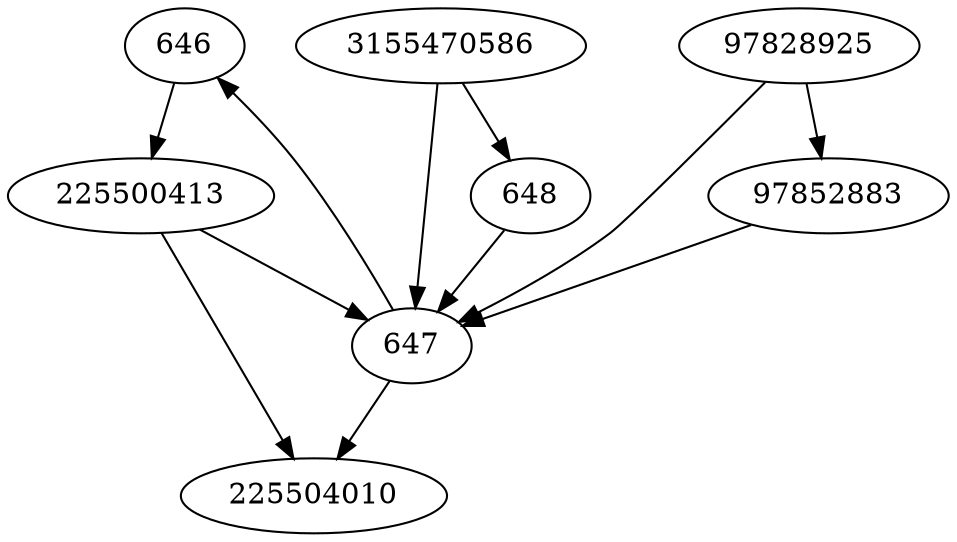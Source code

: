 strict digraph  {
646;
647;
648;
225504010;
97852883;
225500413;
3155470586;
97828925;
646 -> 225500413;
647 -> 225504010;
647 -> 646;
648 -> 647;
97852883 -> 647;
225500413 -> 647;
225500413 -> 225504010;
3155470586 -> 647;
3155470586 -> 648;
97828925 -> 647;
97828925 -> 97852883;
}
